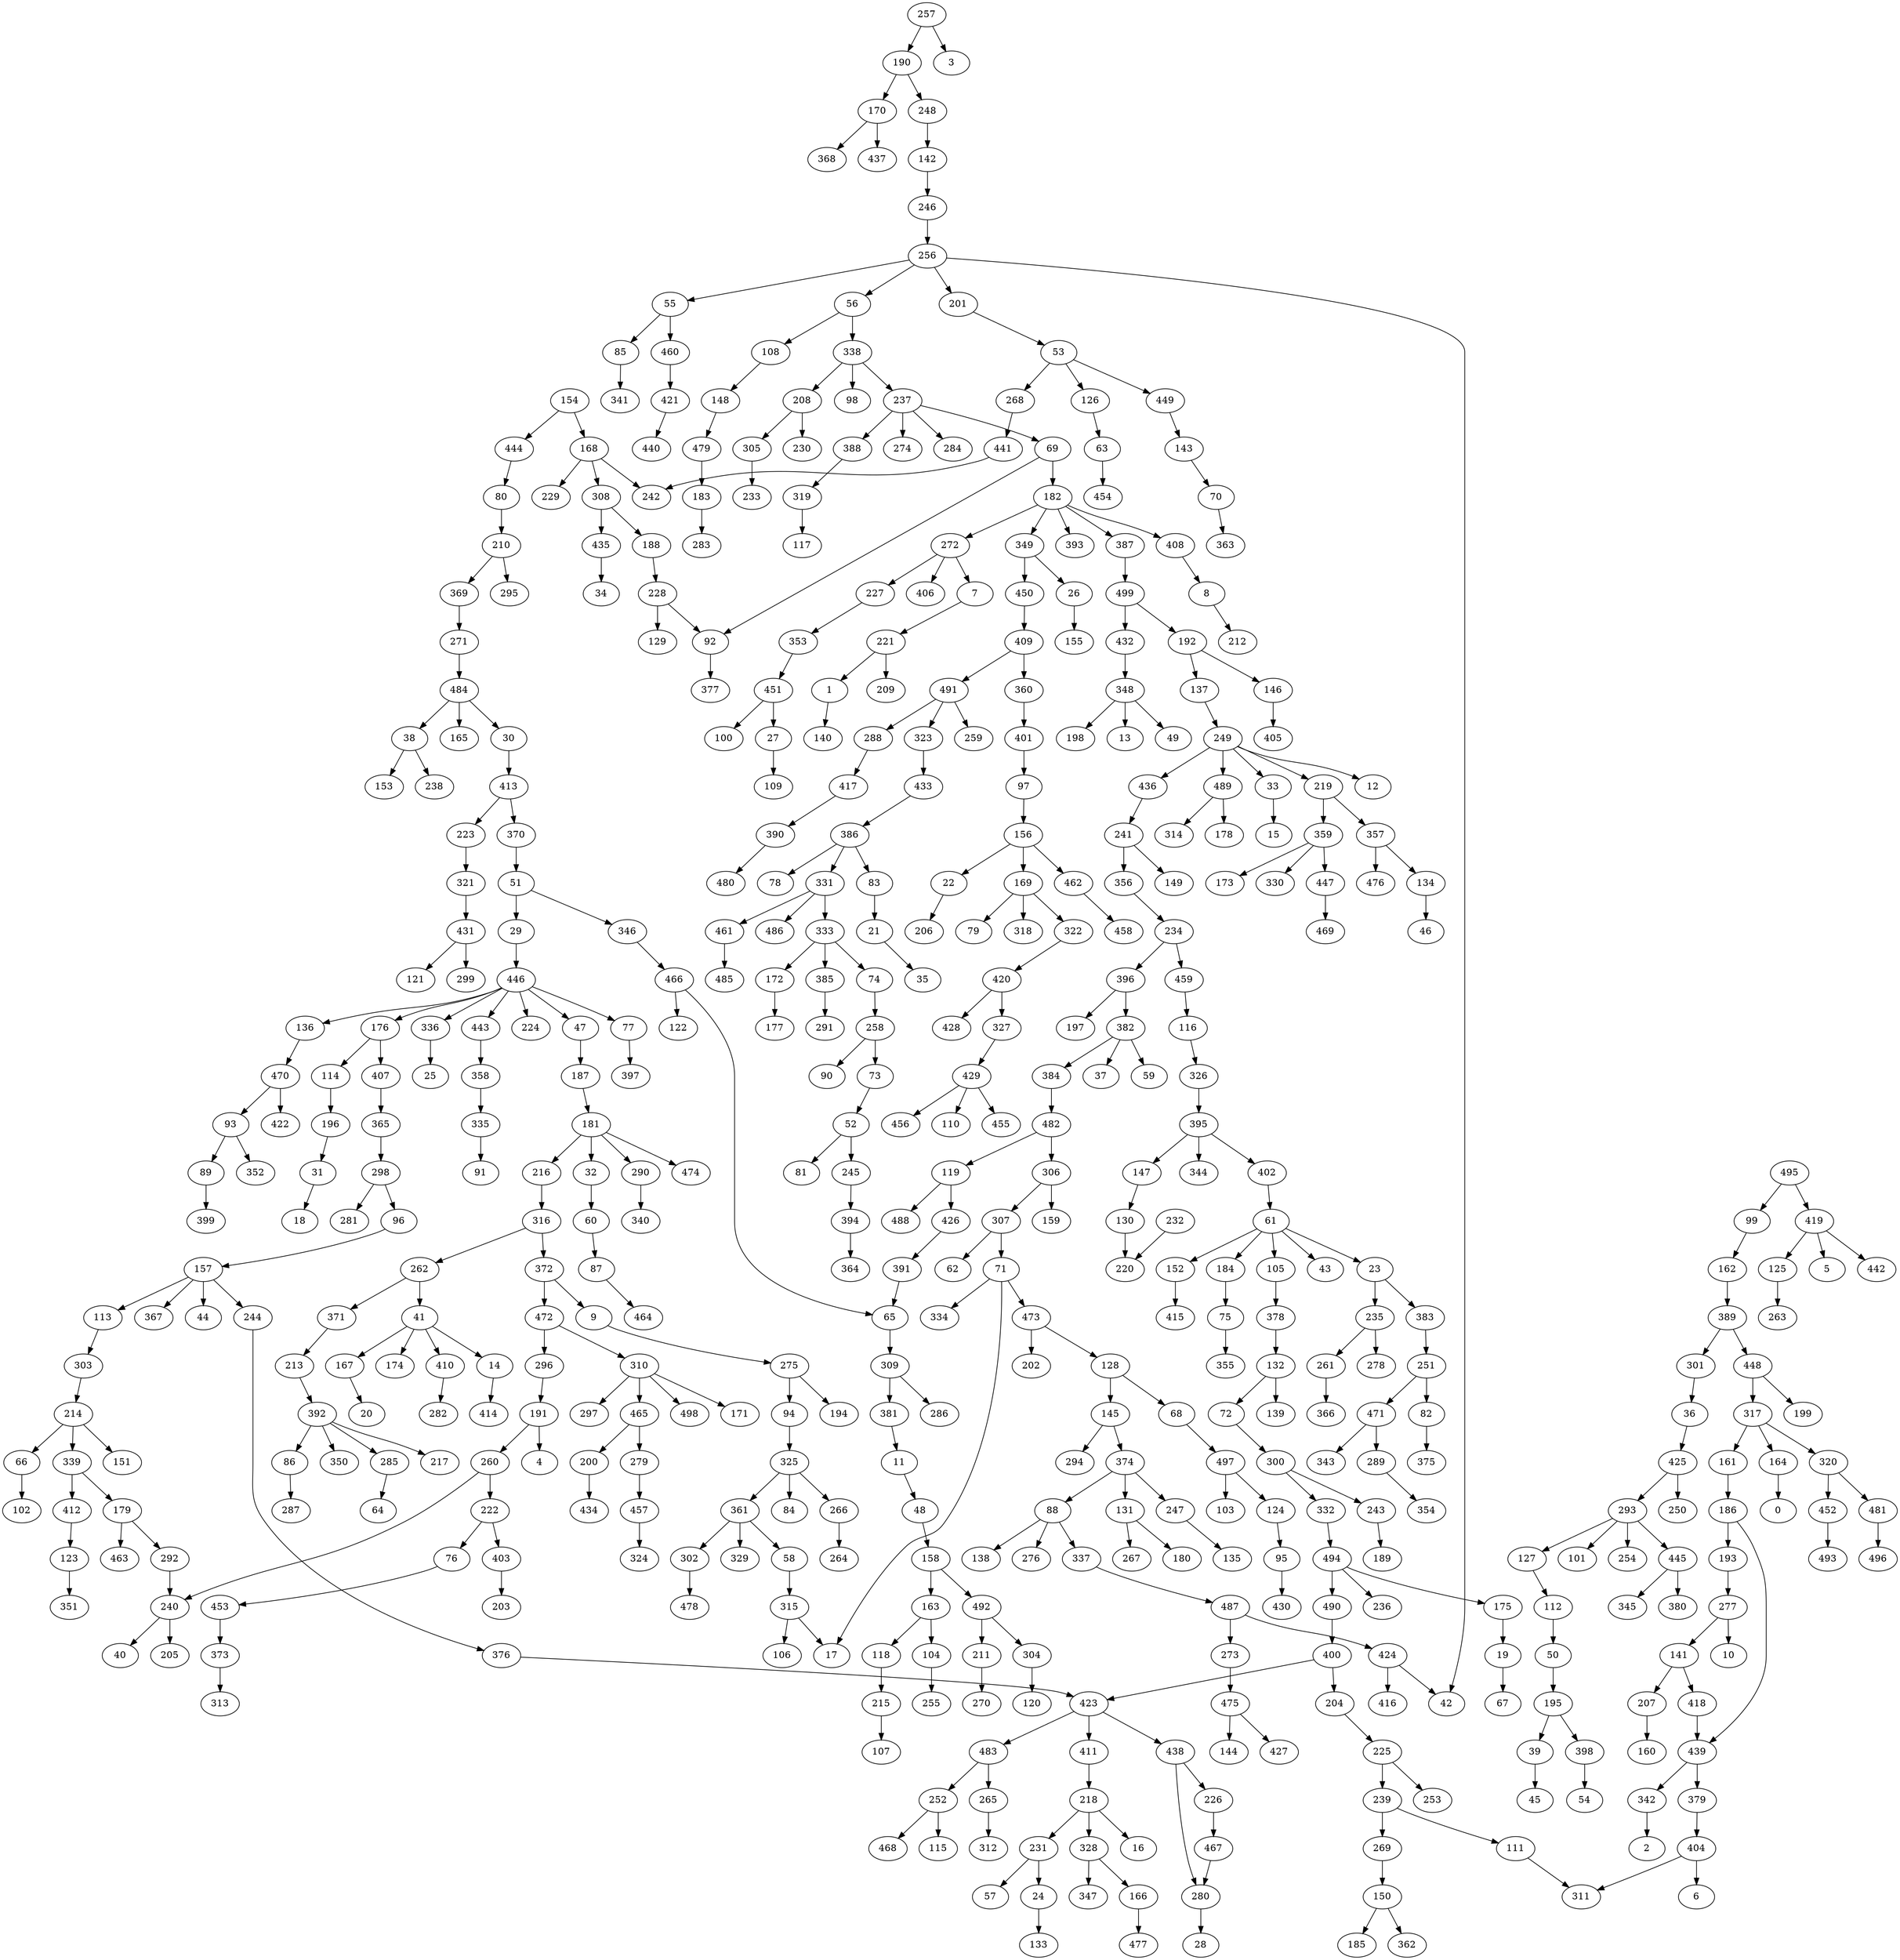 digraph graphname {  1 -> 140;   7 -> 221;   8 -> 212;   9 -> 275;   11 -> 48;   14 -> 414;   19 -> 67;   21 -> 35;   22 -> 206;   23 -> 235;   23 -> 383;   24 -> 133;   26 -> 155;   27 -> 109;   29 -> 446;   30 -> 413;   31 -> 18;   32 -> 60;   33 -> 15;   36 -> 425;   38 -> 153;   38 -> 238;   39 -> 45;   41 -> 14;   41 -> 167;   41 -> 174;   41 -> 410;   47 -> 187;   48 -> 158;   50 -> 195;   51 -> 29;   51 -> 346;   52 -> 81;   52 -> 245;   53 -> 126;   53 -> 268;   53 -> 449;   55 -> 85;   55 -> 460;   56 -> 108;   56 -> 338;   58 -> 315;   60 -> 87;   61 -> 23;   61 -> 43;   61 -> 105;   61 -> 152;   61 -> 184;   63 -> 454;   65 -> 309;   66 -> 102;   68 -> 497;   69 -> 92;   69 -> 182;   70 -> 363;   71 -> 17;   71 -> 334;   71 -> 473;   72 -> 300;   73 -> 52;   74 -> 258;   75 -> 355;   76 -> 453;   77 -> 397;   80 -> 210;   82 -> 375;   83 -> 21;   85 -> 341;   86 -> 287;   87 -> 464;   88 -> 138;   88 -> 276;   88 -> 337;   89 -> 399;   92 -> 377;   93 -> 89;   93 -> 352;   94 -> 325;   95 -> 430;   96 -> 157;   97 -> 156;   99 -> 162;   104 -> 255;   105 -> 378;   108 -> 148;   111 -> 311;   112 -> 50;   113 -> 303;   114 -> 196;   116 -> 326;   118 -> 215;   119 -> 426;   119 -> 488;   123 -> 351;   124 -> 95;   125 -> 263;   126 -> 63;   127 -> 112;   128 -> 68;   128 -> 145;   130 -> 220;   131 -> 180;   131 -> 267;   132 -> 72;   132 -> 139;   134 -> 46;   136 -> 470;   137 -> 249;   141 -> 207;   141 -> 418;   142 -> 246;   143 -> 70;   145 -> 294;   145 -> 374;   146 -> 405;   147 -> 130;   148 -> 479;   150 -> 185;   150 -> 362;   152 -> 415;   154 -> 168;   154 -> 444;   156 -> 22;   156 -> 169;   156 -> 462;   157 -> 44;   157 -> 113;   157 -> 244;   157 -> 367;   158 -> 163;   158 -> 492;   161 -> 186;   162 -> 389;   163 -> 104;   163 -> 118;   164 -> 0;   166 -> 477;   167 -> 20;   168 -> 229;   168 -> 242;   168 -> 308;   169 -> 79;   169 -> 318;   169 -> 322;   170 -> 368;   170 -> 437;   172 -> 177;   175 -> 19;   176 -> 114;   176 -> 407;   179 -> 292;   179 -> 463;   181 -> 32;   181 -> 216;   181 -> 290;   181 -> 474;   182 -> 272;   182 -> 349;   182 -> 387;   182 -> 393;   182 -> 408;   183 -> 283;   184 -> 75;   186 -> 193;   186 -> 439;   187 -> 181;   188 -> 228;   190 -> 170;   190 -> 248;   191 -> 4;   191 -> 260;   192 -> 137;   192 -> 146;   193 -> 277;   195 -> 39;   195 -> 398;   196 -> 31;   200 -> 434;   201 -> 53;   204 -> 225;   207 -> 160;   208 -> 230;   208 -> 305;   210 -> 295;   210 -> 369;   211 -> 270;   213 -> 392;   214 -> 66;   214 -> 151;   214 -> 339;   215 -> 107;   216 -> 316;   218 -> 16;   218 -> 231;   218 -> 328;   219 -> 357;   219 -> 359;   221 -> 1;   221 -> 209;   222 -> 76;   222 -> 403;   223 -> 321;   225 -> 239;   225 -> 253;   226 -> 467;   227 -> 353;   228 -> 92;   228 -> 129;   231 -> 24;   231 -> 57;   232 -> 220;   234 -> 396;   234 -> 459;   235 -> 261;   235 -> 278;   237 -> 69;   237 -> 274;   237 -> 284;   237 -> 388;   239 -> 111;   239 -> 269;   240 -> 40;   240 -> 205;   241 -> 149;   241 -> 356;   243 -> 189;   244 -> 376;   245 -> 394;   246 -> 256;   247 -> 135;   248 -> 142;   249 -> 12;   249 -> 33;   249 -> 219;   249 -> 436;   249 -> 489;   251 -> 82;   251 -> 471;   252 -> 115;   252 -> 468;   256 -> 42;   256 -> 55;   256 -> 56;   256 -> 201;   257 -> 3;   257 -> 190;   258 -> 73;   258 -> 90;   260 -> 222;   260 -> 240;   261 -> 366;   262 -> 41;   262 -> 371;   265 -> 312;   266 -> 264;   268 -> 441;   269 -> 150;   271 -> 484;   272 -> 7;   272 -> 227;   272 -> 406;   273 -> 475;   275 -> 94;   275 -> 194;   277 -> 10;   277 -> 141;   279 -> 457;   280 -> 28;   285 -> 64;   288 -> 417;   289 -> 354;   290 -> 340;   292 -> 240;   293 -> 101;   293 -> 127;   293 -> 254;   293 -> 445;   296 -> 191;   298 -> 96;   298 -> 281;   300 -> 243;   300 -> 332;   301 -> 36;   302 -> 478;   303 -> 214;   304 -> 120;   305 -> 233;   306 -> 159;   306 -> 307;   307 -> 62;   307 -> 71;   308 -> 188;   308 -> 435;   309 -> 286;   309 -> 381;   310 -> 171;   310 -> 297;   310 -> 465;   310 -> 498;   315 -> 17;   315 -> 106;   316 -> 262;   316 -> 372;   317 -> 161;   317 -> 164;   317 -> 320;   319 -> 117;   320 -> 452;   320 -> 481;   321 -> 431;   322 -> 420;   323 -> 433;   325 -> 84;   325 -> 266;   325 -> 361;   326 -> 395;   327 -> 429;   328 -> 166;   328 -> 347;   331 -> 333;   331 -> 461;   331 -> 486;   332 -> 494;   333 -> 74;   333 -> 172;   333 -> 385;   335 -> 91;   336 -> 25;   337 -> 487;   338 -> 98;   338 -> 208;   338 -> 237;   339 -> 179;   339 -> 412;   342 -> 2;   346 -> 466;   348 -> 13;   348 -> 49;   348 -> 198;   349 -> 26;   349 -> 450;   353 -> 451;   356 -> 234;   357 -> 134;   357 -> 476;   358 -> 335;   359 -> 173;   359 -> 330;   359 -> 447;   360 -> 401;   361 -> 58;   361 -> 302;   361 -> 329;   365 -> 298;   369 -> 271;   370 -> 51;   371 -> 213;   372 -> 9;   372 -> 472;   373 -> 313;   374 -> 88;   374 -> 131;   374 -> 247;   376 -> 423;   378 -> 132;   379 -> 404;   381 -> 11;   382 -> 37;   382 -> 59;   382 -> 384;   383 -> 251;   384 -> 482;   385 -> 291;   386 -> 78;   386 -> 83;   386 -> 331;   387 -> 499;   388 -> 319;   389 -> 301;   389 -> 448;   390 -> 480;   391 -> 65;   392 -> 86;   392 -> 217;   392 -> 285;   392 -> 350;   394 -> 364;   395 -> 147;   395 -> 344;   395 -> 402;   396 -> 197;   396 -> 382;   398 -> 54;   400 -> 204;   400 -> 423;   401 -> 97;   402 -> 61;   403 -> 203;   404 -> 6;   404 -> 311;   407 -> 365;   408 -> 8;   409 -> 360;   409 -> 491;   410 -> 282;   411 -> 218;   412 -> 123;   413 -> 223;   413 -> 370;   417 -> 390;   418 -> 439;   419 -> 5;   419 -> 125;   419 -> 442;   420 -> 327;   420 -> 428;   421 -> 440;   423 -> 411;   423 -> 438;   423 -> 483;   424 -> 42;   424 -> 416;   425 -> 250;   425 -> 293;   426 -> 391;   429 -> 110;   429 -> 455;   429 -> 456;   431 -> 121;   431 -> 299;   432 -> 348;   433 -> 386;   435 -> 34;   436 -> 241;   438 -> 226;   438 -> 280;   439 -> 342;   439 -> 379;   441 -> 242;   443 -> 358;   444 -> 80;   445 -> 345;   445 -> 380;   446 -> 47;   446 -> 77;   446 -> 136;   446 -> 176;   446 -> 224;   446 -> 336;   446 -> 443;   447 -> 469;   448 -> 199;   448 -> 317;   449 -> 143;   450 -> 409;   451 -> 27;   451 -> 100;   452 -> 493;   453 -> 373;   457 -> 324;   459 -> 116;   460 -> 421;   461 -> 485;   462 -> 458;   465 -> 200;   465 -> 279;   466 -> 65;   466 -> 122;   467 -> 280;   470 -> 93;   470 -> 422;   471 -> 289;   471 -> 343;   472 -> 296;   472 -> 310;   473 -> 128;   473 -> 202;   475 -> 144;   475 -> 427;   479 -> 183;   481 -> 496;   482 -> 119;   482 -> 306;   483 -> 252;   483 -> 265;   484 -> 30;   484 -> 38;   484 -> 165;   487 -> 273;   487 -> 424;   489 -> 178;   489 -> 314;   490 -> 400;   491 -> 259;   491 -> 288;   491 -> 323;   492 -> 211;   492 -> 304;   494 -> 175;   494 -> 236;   494 -> 490;   495 -> 99;   495 -> 419;   497 -> 103;   497 -> 124;   499 -> 192;   499 -> 432 }
